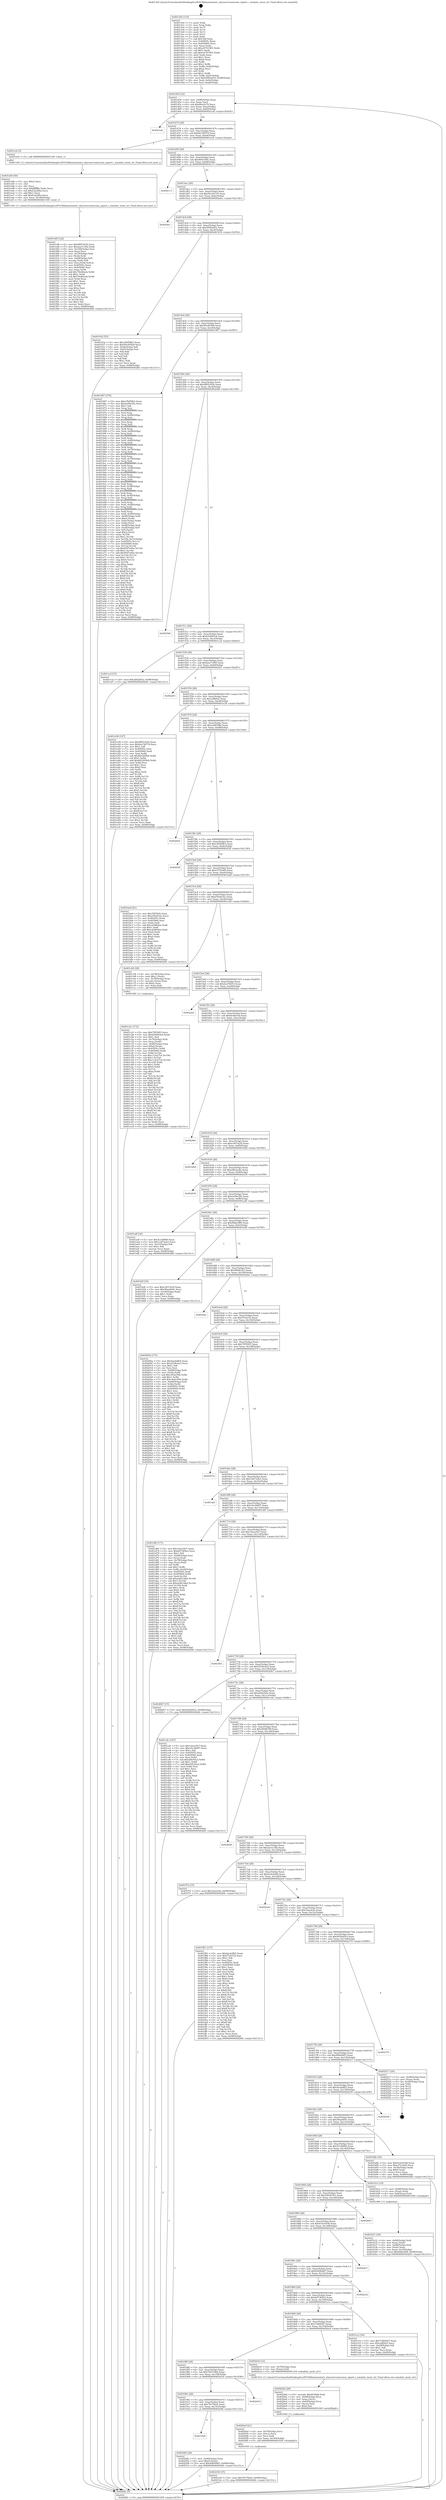 digraph "0x4013e0" {
  label = "0x4013e0 (/mnt/c/Users/mathe/Desktop/tcc/POCII/binaries/extr_xhyvesrcvmmvmm_ioport.c_emulate_inout_str_Final-ollvm.out::main(0))"
  labelloc = "t"
  node[shape=record]

  Entry [label="",width=0.3,height=0.3,shape=circle,fillcolor=black,style=filled]
  "0x401454" [label="{
     0x401454 [32]\l
     | [instrs]\l
     &nbsp;&nbsp;0x401454 \<+6\>: mov -0x98(%rbp),%eax\l
     &nbsp;&nbsp;0x40145a \<+2\>: mov %eax,%ecx\l
     &nbsp;&nbsp;0x40145c \<+6\>: sub $0x84ecfc70,%ecx\l
     &nbsp;&nbsp;0x401462 \<+6\>: mov %eax,-0xac(%rbp)\l
     &nbsp;&nbsp;0x401468 \<+6\>: mov %ecx,-0xb0(%rbp)\l
     &nbsp;&nbsp;0x40146e \<+6\>: je 00000000004021a6 \<main+0xdc6\>\l
  }"]
  "0x4021a6" [label="{
     0x4021a6\l
  }", style=dashed]
  "0x401474" [label="{
     0x401474 [28]\l
     | [instrs]\l
     &nbsp;&nbsp;0x401474 \<+5\>: jmp 0000000000401479 \<main+0x99\>\l
     &nbsp;&nbsp;0x401479 \<+6\>: mov -0xac(%rbp),%eax\l
     &nbsp;&nbsp;0x40147f \<+5\>: sub $0x8a15857d,%eax\l
     &nbsp;&nbsp;0x401484 \<+6\>: mov %eax,-0xb4(%rbp)\l
     &nbsp;&nbsp;0x40148a \<+6\>: je 0000000000401ecb \<main+0xaeb\>\l
  }"]
  Exit [label="",width=0.3,height=0.3,shape=circle,fillcolor=black,style=filled,peripheries=2]
  "0x401ecb" [label="{
     0x401ecb [5]\l
     | [instrs]\l
     &nbsp;&nbsp;0x401ecb \<+5\>: call 0000000000401160 \<next_i\>\l
     | [calls]\l
     &nbsp;&nbsp;0x401160 \{1\} (/mnt/c/Users/mathe/Desktop/tcc/POCII/binaries/extr_xhyvesrcvmmvmm_ioport.c_emulate_inout_str_Final-ollvm.out::next_i)\l
  }"]
  "0x401490" [label="{
     0x401490 [28]\l
     | [instrs]\l
     &nbsp;&nbsp;0x401490 \<+5\>: jmp 0000000000401495 \<main+0xb5\>\l
     &nbsp;&nbsp;0x401495 \<+6\>: mov -0xac(%rbp),%eax\l
     &nbsp;&nbsp;0x40149b \<+5\>: sub $0x904145fc,%eax\l
     &nbsp;&nbsp;0x4014a0 \<+6\>: mov %eax,-0xb8(%rbp)\l
     &nbsp;&nbsp;0x4014a6 \<+6\>: je 0000000000402113 \<main+0xd33\>\l
  }"]
  "0x401928" [label="{
     0x401928\l
  }", style=dashed]
  "0x402113" [label="{
     0x402113\l
  }", style=dashed]
  "0x4014ac" [label="{
     0x4014ac [28]\l
     | [instrs]\l
     &nbsp;&nbsp;0x4014ac \<+5\>: jmp 00000000004014b1 \<main+0xd1\>\l
     &nbsp;&nbsp;0x4014b1 \<+6\>: mov -0xac(%rbp),%eax\l
     &nbsp;&nbsp;0x4014b7 \<+5\>: sub $0x92c29118,%eax\l
     &nbsp;&nbsp;0x4014bc \<+6\>: mov %eax,-0xbc(%rbp)\l
     &nbsp;&nbsp;0x4014c2 \<+6\>: je 00000000004024ec \<main+0x110c\>\l
  }"]
  "0x4024fb" [label="{
     0x4024fb [28]\l
     | [instrs]\l
     &nbsp;&nbsp;0x4024fb \<+7\>: mov -0x90(%rbp),%rax\l
     &nbsp;&nbsp;0x402502 \<+6\>: movl $0x0,(%rax)\l
     &nbsp;&nbsp;0x402508 \<+10\>: movl $0x49b046f3,-0x98(%rbp)\l
     &nbsp;&nbsp;0x402512 \<+5\>: jmp 00000000004026fc \<main+0x131c\>\l
  }"]
  "0x4024ec" [label="{
     0x4024ec\l
  }", style=dashed]
  "0x4014c8" [label="{
     0x4014c8 [28]\l
     | [instrs]\l
     &nbsp;&nbsp;0x4014c8 \<+5\>: jmp 00000000004014cd \<main+0xed\>\l
     &nbsp;&nbsp;0x4014cd \<+6\>: mov -0xac(%rbp),%eax\l
     &nbsp;&nbsp;0x4014d3 \<+5\>: sub $0x9585ad53,%eax\l
     &nbsp;&nbsp;0x4014d8 \<+6\>: mov %eax,-0xc0(%rbp)\l
     &nbsp;&nbsp;0x4014de \<+6\>: je 0000000000401932 \<main+0x552\>\l
  }"]
  "0x40190c" [label="{
     0x40190c [28]\l
     | [instrs]\l
     &nbsp;&nbsp;0x40190c \<+5\>: jmp 0000000000401911 \<main+0x531\>\l
     &nbsp;&nbsp;0x401911 \<+6\>: mov -0xac(%rbp),%eax\l
     &nbsp;&nbsp;0x401917 \<+5\>: sub $0x7fe75be4,%eax\l
     &nbsp;&nbsp;0x40191c \<+6\>: mov %eax,-0x15c(%rbp)\l
     &nbsp;&nbsp;0x401922 \<+6\>: je 00000000004024fb \<main+0x111b\>\l
  }"]
  "0x401932" [label="{
     0x401932 [53]\l
     | [instrs]\l
     &nbsp;&nbsp;0x401932 \<+5\>: mov $0xcf5d58b3,%eax\l
     &nbsp;&nbsp;0x401937 \<+5\>: mov $0x95e493b9,%ecx\l
     &nbsp;&nbsp;0x40193c \<+6\>: mov -0x92(%rbp),%dl\l
     &nbsp;&nbsp;0x401942 \<+7\>: mov -0x91(%rbp),%sil\l
     &nbsp;&nbsp;0x401949 \<+3\>: mov %dl,%dil\l
     &nbsp;&nbsp;0x40194c \<+3\>: and %sil,%dil\l
     &nbsp;&nbsp;0x40194f \<+3\>: xor %sil,%dl\l
     &nbsp;&nbsp;0x401952 \<+3\>: or %dl,%dil\l
     &nbsp;&nbsp;0x401955 \<+4\>: test $0x1,%dil\l
     &nbsp;&nbsp;0x401959 \<+3\>: cmovne %ecx,%eax\l
     &nbsp;&nbsp;0x40195c \<+6\>: mov %eax,-0x98(%rbp)\l
     &nbsp;&nbsp;0x401962 \<+5\>: jmp 00000000004026fc \<main+0x131c\>\l
  }"]
  "0x4014e4" [label="{
     0x4014e4 [28]\l
     | [instrs]\l
     &nbsp;&nbsp;0x4014e4 \<+5\>: jmp 00000000004014e9 \<main+0x109\>\l
     &nbsp;&nbsp;0x4014e9 \<+6\>: mov -0xac(%rbp),%eax\l
     &nbsp;&nbsp;0x4014ef \<+5\>: sub $0x95e493b9,%eax\l
     &nbsp;&nbsp;0x4014f4 \<+6\>: mov %eax,-0xc4(%rbp)\l
     &nbsp;&nbsp;0x4014fa \<+6\>: je 0000000000401967 \<main+0x587\>\l
  }"]
  "0x4026fc" [label="{
     0x4026fc [5]\l
     | [instrs]\l
     &nbsp;&nbsp;0x4026fc \<+5\>: jmp 0000000000401454 \<main+0x74\>\l
  }"]
  "0x4013e0" [label="{
     0x4013e0 [116]\l
     | [instrs]\l
     &nbsp;&nbsp;0x4013e0 \<+1\>: push %rbp\l
     &nbsp;&nbsp;0x4013e1 \<+3\>: mov %rsp,%rbp\l
     &nbsp;&nbsp;0x4013e4 \<+2\>: push %r15\l
     &nbsp;&nbsp;0x4013e6 \<+2\>: push %r14\l
     &nbsp;&nbsp;0x4013e8 \<+2\>: push %r13\l
     &nbsp;&nbsp;0x4013ea \<+2\>: push %r12\l
     &nbsp;&nbsp;0x4013ec \<+1\>: push %rbx\l
     &nbsp;&nbsp;0x4013ed \<+7\>: sub $0x168,%rsp\l
     &nbsp;&nbsp;0x4013f4 \<+7\>: mov 0x40505c,%eax\l
     &nbsp;&nbsp;0x4013fb \<+7\>: mov 0x405060,%ecx\l
     &nbsp;&nbsp;0x401402 \<+2\>: mov %eax,%edx\l
     &nbsp;&nbsp;0x401404 \<+6\>: sub $0xe4741065,%edx\l
     &nbsp;&nbsp;0x40140a \<+3\>: sub $0x1,%edx\l
     &nbsp;&nbsp;0x40140d \<+6\>: add $0xe4741065,%edx\l
     &nbsp;&nbsp;0x401413 \<+3\>: imul %edx,%eax\l
     &nbsp;&nbsp;0x401416 \<+3\>: and $0x1,%eax\l
     &nbsp;&nbsp;0x401419 \<+3\>: cmp $0x0,%eax\l
     &nbsp;&nbsp;0x40141c \<+4\>: sete %r8b\l
     &nbsp;&nbsp;0x401420 \<+4\>: and $0x1,%r8b\l
     &nbsp;&nbsp;0x401424 \<+7\>: mov %r8b,-0x92(%rbp)\l
     &nbsp;&nbsp;0x40142b \<+3\>: cmp $0xa,%ecx\l
     &nbsp;&nbsp;0x40142e \<+4\>: setl %r8b\l
     &nbsp;&nbsp;0x401432 \<+4\>: and $0x1,%r8b\l
     &nbsp;&nbsp;0x401436 \<+7\>: mov %r8b,-0x91(%rbp)\l
     &nbsp;&nbsp;0x40143d \<+10\>: movl $0x9585ad53,-0x98(%rbp)\l
     &nbsp;&nbsp;0x401447 \<+6\>: mov %edi,-0x9c(%rbp)\l
     &nbsp;&nbsp;0x40144d \<+7\>: mov %rsi,-0xa8(%rbp)\l
  }"]
  "0x402418" [label="{
     0x402418\l
  }", style=dashed]
  "0x401967" [label="{
     0x401967 [376]\l
     | [instrs]\l
     &nbsp;&nbsp;0x401967 \<+5\>: mov $0xcf5d58b3,%eax\l
     &nbsp;&nbsp;0x40196c \<+5\>: mov $0xea59e38c,%ecx\l
     &nbsp;&nbsp;0x401971 \<+2\>: mov $0x1,%dl\l
     &nbsp;&nbsp;0x401973 \<+3\>: mov %rsp,%rsi\l
     &nbsp;&nbsp;0x401976 \<+4\>: add $0xfffffffffffffff0,%rsi\l
     &nbsp;&nbsp;0x40197a \<+3\>: mov %rsi,%rsp\l
     &nbsp;&nbsp;0x40197d \<+7\>: mov %rsi,-0x90(%rbp)\l
     &nbsp;&nbsp;0x401984 \<+3\>: mov %rsp,%rsi\l
     &nbsp;&nbsp;0x401987 \<+4\>: add $0xfffffffffffffff0,%rsi\l
     &nbsp;&nbsp;0x40198b \<+3\>: mov %rsi,%rsp\l
     &nbsp;&nbsp;0x40198e \<+3\>: mov %rsp,%rdi\l
     &nbsp;&nbsp;0x401991 \<+4\>: add $0xfffffffffffffff0,%rdi\l
     &nbsp;&nbsp;0x401995 \<+3\>: mov %rdi,%rsp\l
     &nbsp;&nbsp;0x401998 \<+7\>: mov %rdi,-0x88(%rbp)\l
     &nbsp;&nbsp;0x40199f \<+3\>: mov %rsp,%rdi\l
     &nbsp;&nbsp;0x4019a2 \<+4\>: add $0xfffffffffffffff0,%rdi\l
     &nbsp;&nbsp;0x4019a6 \<+3\>: mov %rdi,%rsp\l
     &nbsp;&nbsp;0x4019a9 \<+4\>: mov %rdi,-0x80(%rbp)\l
     &nbsp;&nbsp;0x4019ad \<+3\>: mov %rsp,%rdi\l
     &nbsp;&nbsp;0x4019b0 \<+4\>: add $0xfffffffffffffff0,%rdi\l
     &nbsp;&nbsp;0x4019b4 \<+3\>: mov %rdi,%rsp\l
     &nbsp;&nbsp;0x4019b7 \<+4\>: mov %rdi,-0x78(%rbp)\l
     &nbsp;&nbsp;0x4019bb \<+3\>: mov %rsp,%rdi\l
     &nbsp;&nbsp;0x4019be \<+4\>: add $0xfffffffffffffff0,%rdi\l
     &nbsp;&nbsp;0x4019c2 \<+3\>: mov %rdi,%rsp\l
     &nbsp;&nbsp;0x4019c5 \<+4\>: mov %rdi,-0x70(%rbp)\l
     &nbsp;&nbsp;0x4019c9 \<+3\>: mov %rsp,%rdi\l
     &nbsp;&nbsp;0x4019cc \<+4\>: add $0xfffffffffffffff0,%rdi\l
     &nbsp;&nbsp;0x4019d0 \<+3\>: mov %rdi,%rsp\l
     &nbsp;&nbsp;0x4019d3 \<+4\>: mov %rdi,-0x68(%rbp)\l
     &nbsp;&nbsp;0x4019d7 \<+3\>: mov %rsp,%rdi\l
     &nbsp;&nbsp;0x4019da \<+4\>: add $0xfffffffffffffff0,%rdi\l
     &nbsp;&nbsp;0x4019de \<+3\>: mov %rdi,%rsp\l
     &nbsp;&nbsp;0x4019e1 \<+4\>: mov %rdi,-0x60(%rbp)\l
     &nbsp;&nbsp;0x4019e5 \<+3\>: mov %rsp,%rdi\l
     &nbsp;&nbsp;0x4019e8 \<+4\>: add $0xfffffffffffffff0,%rdi\l
     &nbsp;&nbsp;0x4019ec \<+3\>: mov %rdi,%rsp\l
     &nbsp;&nbsp;0x4019ef \<+4\>: mov %rdi,-0x58(%rbp)\l
     &nbsp;&nbsp;0x4019f3 \<+3\>: mov %rsp,%rdi\l
     &nbsp;&nbsp;0x4019f6 \<+4\>: add $0xfffffffffffffff0,%rdi\l
     &nbsp;&nbsp;0x4019fa \<+3\>: mov %rdi,%rsp\l
     &nbsp;&nbsp;0x4019fd \<+4\>: mov %rdi,-0x50(%rbp)\l
     &nbsp;&nbsp;0x401a01 \<+3\>: mov %rsp,%rdi\l
     &nbsp;&nbsp;0x401a04 \<+4\>: add $0xfffffffffffffff0,%rdi\l
     &nbsp;&nbsp;0x401a08 \<+3\>: mov %rdi,%rsp\l
     &nbsp;&nbsp;0x401a0b \<+4\>: mov %rdi,-0x48(%rbp)\l
     &nbsp;&nbsp;0x401a0f \<+3\>: mov %rsp,%rdi\l
     &nbsp;&nbsp;0x401a12 \<+4\>: add $0xfffffffffffffff0,%rdi\l
     &nbsp;&nbsp;0x401a16 \<+3\>: mov %rdi,%rsp\l
     &nbsp;&nbsp;0x401a19 \<+4\>: mov %rdi,-0x40(%rbp)\l
     &nbsp;&nbsp;0x401a1d \<+7\>: mov -0x90(%rbp),%rdi\l
     &nbsp;&nbsp;0x401a24 \<+6\>: movl $0x0,(%rdi)\l
     &nbsp;&nbsp;0x401a2a \<+7\>: mov -0x9c(%rbp),%r8d\l
     &nbsp;&nbsp;0x401a31 \<+3\>: mov %r8d,(%rsi)\l
     &nbsp;&nbsp;0x401a34 \<+7\>: mov -0x88(%rbp),%rdi\l
     &nbsp;&nbsp;0x401a3b \<+7\>: mov -0xa8(%rbp),%r9\l
     &nbsp;&nbsp;0x401a42 \<+3\>: mov %r9,(%rdi)\l
     &nbsp;&nbsp;0x401a45 \<+3\>: cmpl $0x2,(%rsi)\l
     &nbsp;&nbsp;0x401a48 \<+4\>: setne %r10b\l
     &nbsp;&nbsp;0x401a4c \<+4\>: and $0x1,%r10b\l
     &nbsp;&nbsp;0x401a50 \<+4\>: mov %r10b,-0x31(%rbp)\l
     &nbsp;&nbsp;0x401a54 \<+8\>: mov 0x40505c,%r11d\l
     &nbsp;&nbsp;0x401a5c \<+7\>: mov 0x405060,%ebx\l
     &nbsp;&nbsp;0x401a63 \<+3\>: mov %r11d,%r14d\l
     &nbsp;&nbsp;0x401a66 \<+7\>: sub $0x85f7e46e,%r14d\l
     &nbsp;&nbsp;0x401a6d \<+4\>: sub $0x1,%r14d\l
     &nbsp;&nbsp;0x401a71 \<+7\>: add $0x85f7e46e,%r14d\l
     &nbsp;&nbsp;0x401a78 \<+4\>: imul %r14d,%r11d\l
     &nbsp;&nbsp;0x401a7c \<+4\>: and $0x1,%r11d\l
     &nbsp;&nbsp;0x401a80 \<+4\>: cmp $0x0,%r11d\l
     &nbsp;&nbsp;0x401a84 \<+4\>: sete %r10b\l
     &nbsp;&nbsp;0x401a88 \<+3\>: cmp $0xa,%ebx\l
     &nbsp;&nbsp;0x401a8b \<+4\>: setl %r15b\l
     &nbsp;&nbsp;0x401a8f \<+3\>: mov %r10b,%r12b\l
     &nbsp;&nbsp;0x401a92 \<+4\>: xor $0xff,%r12b\l
     &nbsp;&nbsp;0x401a96 \<+3\>: mov %r15b,%r13b\l
     &nbsp;&nbsp;0x401a99 \<+4\>: xor $0xff,%r13b\l
     &nbsp;&nbsp;0x401a9d \<+3\>: xor $0x0,%dl\l
     &nbsp;&nbsp;0x401aa0 \<+3\>: mov %r12b,%sil\l
     &nbsp;&nbsp;0x401aa3 \<+4\>: and $0x0,%sil\l
     &nbsp;&nbsp;0x401aa7 \<+3\>: and %dl,%r10b\l
     &nbsp;&nbsp;0x401aaa \<+3\>: mov %r13b,%dil\l
     &nbsp;&nbsp;0x401aad \<+4\>: and $0x0,%dil\l
     &nbsp;&nbsp;0x401ab1 \<+3\>: and %dl,%r15b\l
     &nbsp;&nbsp;0x401ab4 \<+3\>: or %r10b,%sil\l
     &nbsp;&nbsp;0x401ab7 \<+3\>: or %r15b,%dil\l
     &nbsp;&nbsp;0x401aba \<+3\>: xor %dil,%sil\l
     &nbsp;&nbsp;0x401abd \<+3\>: or %r13b,%r12b\l
     &nbsp;&nbsp;0x401ac0 \<+4\>: xor $0xff,%r12b\l
     &nbsp;&nbsp;0x401ac4 \<+3\>: or $0x0,%dl\l
     &nbsp;&nbsp;0x401ac7 \<+3\>: and %dl,%r12b\l
     &nbsp;&nbsp;0x401aca \<+3\>: or %r12b,%sil\l
     &nbsp;&nbsp;0x401acd \<+4\>: test $0x1,%sil\l
     &nbsp;&nbsp;0x401ad1 \<+3\>: cmovne %ecx,%eax\l
     &nbsp;&nbsp;0x401ad4 \<+6\>: mov %eax,-0x98(%rbp)\l
     &nbsp;&nbsp;0x401ada \<+5\>: jmp 00000000004026fc \<main+0x131c\>\l
  }"]
  "0x401500" [label="{
     0x401500 [28]\l
     | [instrs]\l
     &nbsp;&nbsp;0x401500 \<+5\>: jmp 0000000000401505 \<main+0x125\>\l
     &nbsp;&nbsp;0x401505 \<+6\>: mov -0xac(%rbp),%eax\l
     &nbsp;&nbsp;0x40150b \<+5\>: sub $0x9f05343b,%eax\l
     &nbsp;&nbsp;0x401510 \<+6\>: mov %eax,-0xc8(%rbp)\l
     &nbsp;&nbsp;0x401516 \<+6\>: je 00000000004025d6 \<main+0x11f6\>\l
  }"]
  "0x402104" [label="{
     0x402104 [15]\l
     | [instrs]\l
     &nbsp;&nbsp;0x402104 \<+10\>: movl $0x7fe75be4,-0x98(%rbp)\l
     &nbsp;&nbsp;0x40210e \<+5\>: jmp 00000000004026fc \<main+0x131c\>\l
  }"]
  "0x4020ef" [label="{
     0x4020ef [21]\l
     | [instrs]\l
     &nbsp;&nbsp;0x4020ef \<+4\>: mov -0x70(%rbp),%rcx\l
     &nbsp;&nbsp;0x4020f3 \<+3\>: mov (%rcx),%rcx\l
     &nbsp;&nbsp;0x4020f6 \<+3\>: mov %rcx,%rdi\l
     &nbsp;&nbsp;0x4020f9 \<+6\>: mov %eax,-0x164(%rbp)\l
     &nbsp;&nbsp;0x4020ff \<+5\>: call 0000000000401030 \<free@plt\>\l
     | [calls]\l
     &nbsp;&nbsp;0x401030 \{1\} (unknown)\l
  }"]
  "0x4025d6" [label="{
     0x4025d6\l
  }", style=dashed]
  "0x40151c" [label="{
     0x40151c [28]\l
     | [instrs]\l
     &nbsp;&nbsp;0x40151c \<+5\>: jmp 0000000000401521 \<main+0x141\>\l
     &nbsp;&nbsp;0x401521 \<+6\>: mov -0xac(%rbp),%eax\l
     &nbsp;&nbsp;0x401527 \<+5\>: sub $0xb54683e4,%eax\l
     &nbsp;&nbsp;0x40152c \<+6\>: mov %eax,-0xcc(%rbp)\l
     &nbsp;&nbsp;0x401532 \<+6\>: je 0000000000401ccd \<main+0x8ed\>\l
  }"]
  "0x4020d2" [label="{
     0x4020d2 [29]\l
     | [instrs]\l
     &nbsp;&nbsp;0x4020d2 \<+10\>: movabs $0x4030d6,%rdi\l
     &nbsp;&nbsp;0x4020dc \<+4\>: mov -0x60(%rbp),%rcx\l
     &nbsp;&nbsp;0x4020e0 \<+2\>: mov %eax,(%rcx)\l
     &nbsp;&nbsp;0x4020e2 \<+4\>: mov -0x60(%rbp),%rcx\l
     &nbsp;&nbsp;0x4020e6 \<+2\>: mov (%rcx),%esi\l
     &nbsp;&nbsp;0x4020e8 \<+2\>: mov $0x0,%al\l
     &nbsp;&nbsp;0x4020ea \<+5\>: call 0000000000401040 \<printf@plt\>\l
     | [calls]\l
     &nbsp;&nbsp;0x401040 \{1\} (unknown)\l
  }"]
  "0x401ccd" [label="{
     0x401ccd [15]\l
     | [instrs]\l
     &nbsp;&nbsp;0x401ccd \<+10\>: movl $0x2642f43a,-0x98(%rbp)\l
     &nbsp;&nbsp;0x401cd7 \<+5\>: jmp 00000000004026fc \<main+0x131c\>\l
  }"]
  "0x401538" [label="{
     0x401538 [28]\l
     | [instrs]\l
     &nbsp;&nbsp;0x401538 \<+5\>: jmp 000000000040153d \<main+0x15d\>\l
     &nbsp;&nbsp;0x40153d \<+6\>: mov -0xac(%rbp),%eax\l
     &nbsp;&nbsp;0x401543 \<+5\>: sub $0xbea71085,%eax\l
     &nbsp;&nbsp;0x401548 \<+6\>: mov %eax,-0xd0(%rbp)\l
     &nbsp;&nbsp;0x40154e \<+6\>: je 0000000000402261 \<main+0xe81\>\l
  }"]
  "0x4018f0" [label="{
     0x4018f0 [28]\l
     | [instrs]\l
     &nbsp;&nbsp;0x4018f0 \<+5\>: jmp 00000000004018f5 \<main+0x515\>\l
     &nbsp;&nbsp;0x4018f5 \<+6\>: mov -0xac(%rbp),%eax\l
     &nbsp;&nbsp;0x4018fb \<+5\>: sub $0x7dd7c0b0,%eax\l
     &nbsp;&nbsp;0x401900 \<+6\>: mov %eax,-0x158(%rbp)\l
     &nbsp;&nbsp;0x401906 \<+6\>: je 0000000000402418 \<main+0x1038\>\l
  }"]
  "0x402261" [label="{
     0x402261\l
  }", style=dashed]
  "0x401554" [label="{
     0x401554 [28]\l
     | [instrs]\l
     &nbsp;&nbsp;0x401554 \<+5\>: jmp 0000000000401559 \<main+0x179\>\l
     &nbsp;&nbsp;0x401559 \<+6\>: mov -0xac(%rbp),%eax\l
     &nbsp;&nbsp;0x40155f \<+5\>: sub $0xcaff2fa5,%eax\l
     &nbsp;&nbsp;0x401564 \<+6\>: mov %eax,-0xd4(%rbp)\l
     &nbsp;&nbsp;0x40156a \<+6\>: je 0000000000401e38 \<main+0xa58\>\l
  }"]
  "0x4020c6" [label="{
     0x4020c6 [12]\l
     | [instrs]\l
     &nbsp;&nbsp;0x4020c6 \<+4\>: mov -0x70(%rbp),%rax\l
     &nbsp;&nbsp;0x4020ca \<+3\>: mov (%rax),%rdi\l
     &nbsp;&nbsp;0x4020cd \<+5\>: call 00000000004013c0 \<emulate_inout_str\>\l
     | [calls]\l
     &nbsp;&nbsp;0x4013c0 \{1\} (/mnt/c/Users/mathe/Desktop/tcc/POCII/binaries/extr_xhyvesrcvmmvmm_ioport.c_emulate_inout_str_Final-ollvm.out::emulate_inout_str)\l
  }"]
  "0x401e38" [label="{
     0x401e38 [147]\l
     | [instrs]\l
     &nbsp;&nbsp;0x401e38 \<+5\>: mov $0x9f05343b,%eax\l
     &nbsp;&nbsp;0x401e3d \<+5\>: mov $0x8a15857d,%ecx\l
     &nbsp;&nbsp;0x401e42 \<+2\>: mov $0x1,%dl\l
     &nbsp;&nbsp;0x401e44 \<+7\>: mov 0x40505c,%esi\l
     &nbsp;&nbsp;0x401e4b \<+7\>: mov 0x405060,%edi\l
     &nbsp;&nbsp;0x401e52 \<+3\>: mov %esi,%r8d\l
     &nbsp;&nbsp;0x401e55 \<+7\>: sub $0x803295b0,%r8d\l
     &nbsp;&nbsp;0x401e5c \<+4\>: sub $0x1,%r8d\l
     &nbsp;&nbsp;0x401e60 \<+7\>: add $0x803295b0,%r8d\l
     &nbsp;&nbsp;0x401e67 \<+4\>: imul %r8d,%esi\l
     &nbsp;&nbsp;0x401e6b \<+3\>: and $0x1,%esi\l
     &nbsp;&nbsp;0x401e6e \<+3\>: cmp $0x0,%esi\l
     &nbsp;&nbsp;0x401e71 \<+4\>: sete %r9b\l
     &nbsp;&nbsp;0x401e75 \<+3\>: cmp $0xa,%edi\l
     &nbsp;&nbsp;0x401e78 \<+4\>: setl %r10b\l
     &nbsp;&nbsp;0x401e7c \<+3\>: mov %r9b,%r11b\l
     &nbsp;&nbsp;0x401e7f \<+4\>: xor $0xff,%r11b\l
     &nbsp;&nbsp;0x401e83 \<+3\>: mov %r10b,%bl\l
     &nbsp;&nbsp;0x401e86 \<+3\>: xor $0xff,%bl\l
     &nbsp;&nbsp;0x401e89 \<+3\>: xor $0x0,%dl\l
     &nbsp;&nbsp;0x401e8c \<+3\>: mov %r11b,%r14b\l
     &nbsp;&nbsp;0x401e8f \<+4\>: and $0x0,%r14b\l
     &nbsp;&nbsp;0x401e93 \<+3\>: and %dl,%r9b\l
     &nbsp;&nbsp;0x401e96 \<+3\>: mov %bl,%r15b\l
     &nbsp;&nbsp;0x401e99 \<+4\>: and $0x0,%r15b\l
     &nbsp;&nbsp;0x401e9d \<+3\>: and %dl,%r10b\l
     &nbsp;&nbsp;0x401ea0 \<+3\>: or %r9b,%r14b\l
     &nbsp;&nbsp;0x401ea3 \<+3\>: or %r10b,%r15b\l
     &nbsp;&nbsp;0x401ea6 \<+3\>: xor %r15b,%r14b\l
     &nbsp;&nbsp;0x401ea9 \<+3\>: or %bl,%r11b\l
     &nbsp;&nbsp;0x401eac \<+4\>: xor $0xff,%r11b\l
     &nbsp;&nbsp;0x401eb0 \<+3\>: or $0x0,%dl\l
     &nbsp;&nbsp;0x401eb3 \<+3\>: and %dl,%r11b\l
     &nbsp;&nbsp;0x401eb6 \<+3\>: or %r11b,%r14b\l
     &nbsp;&nbsp;0x401eb9 \<+4\>: test $0x1,%r14b\l
     &nbsp;&nbsp;0x401ebd \<+3\>: cmovne %ecx,%eax\l
     &nbsp;&nbsp;0x401ec0 \<+6\>: mov %eax,-0x98(%rbp)\l
     &nbsp;&nbsp;0x401ec6 \<+5\>: jmp 00000000004026fc \<main+0x131c\>\l
  }"]
  "0x401570" [label="{
     0x401570 [28]\l
     | [instrs]\l
     &nbsp;&nbsp;0x401570 \<+5\>: jmp 0000000000401575 \<main+0x195\>\l
     &nbsp;&nbsp;0x401575 \<+6\>: mov -0xac(%rbp),%eax\l
     &nbsp;&nbsp;0x40157b \<+5\>: sub $0xcdd93f8a,%eax\l
     &nbsp;&nbsp;0x401580 \<+6\>: mov %eax,-0xd8(%rbp)\l
     &nbsp;&nbsp;0x401586 \<+6\>: je 00000000004026ed \<main+0x130d\>\l
  }"]
  "0x401ef8" [label="{
     0x401ef8 [122]\l
     | [instrs]\l
     &nbsp;&nbsp;0x401ef8 \<+5\>: mov $0x9f05343b,%ecx\l
     &nbsp;&nbsp;0x401efd \<+5\>: mov $0x2ae1c39a,%edx\l
     &nbsp;&nbsp;0x401f02 \<+6\>: mov -0x160(%rbp),%esi\l
     &nbsp;&nbsp;0x401f08 \<+3\>: imul %eax,%esi\l
     &nbsp;&nbsp;0x401f0b \<+4\>: mov -0x70(%rbp),%rdi\l
     &nbsp;&nbsp;0x401f0f \<+3\>: mov (%rdi),%rdi\l
     &nbsp;&nbsp;0x401f12 \<+4\>: mov -0x68(%rbp),%r8\l
     &nbsp;&nbsp;0x401f16 \<+3\>: movslq (%r8),%r8\l
     &nbsp;&nbsp;0x401f19 \<+4\>: mov %esi,(%rdi,%r8,4)\l
     &nbsp;&nbsp;0x401f1d \<+7\>: mov 0x40505c,%eax\l
     &nbsp;&nbsp;0x401f24 \<+7\>: mov 0x405060,%esi\l
     &nbsp;&nbsp;0x401f2b \<+3\>: mov %eax,%r9d\l
     &nbsp;&nbsp;0x401f2e \<+7\>: add $0x70e80eeb,%r9d\l
     &nbsp;&nbsp;0x401f35 \<+4\>: sub $0x1,%r9d\l
     &nbsp;&nbsp;0x401f39 \<+7\>: sub $0x70e80eeb,%r9d\l
     &nbsp;&nbsp;0x401f40 \<+4\>: imul %r9d,%eax\l
     &nbsp;&nbsp;0x401f44 \<+3\>: and $0x1,%eax\l
     &nbsp;&nbsp;0x401f47 \<+3\>: cmp $0x0,%eax\l
     &nbsp;&nbsp;0x401f4a \<+4\>: sete %r10b\l
     &nbsp;&nbsp;0x401f4e \<+3\>: cmp $0xa,%esi\l
     &nbsp;&nbsp;0x401f51 \<+4\>: setl %r11b\l
     &nbsp;&nbsp;0x401f55 \<+3\>: mov %r10b,%bl\l
     &nbsp;&nbsp;0x401f58 \<+3\>: and %r11b,%bl\l
     &nbsp;&nbsp;0x401f5b \<+3\>: xor %r11b,%r10b\l
     &nbsp;&nbsp;0x401f5e \<+3\>: or %r10b,%bl\l
     &nbsp;&nbsp;0x401f61 \<+3\>: test $0x1,%bl\l
     &nbsp;&nbsp;0x401f64 \<+3\>: cmovne %edx,%ecx\l
     &nbsp;&nbsp;0x401f67 \<+6\>: mov %ecx,-0x98(%rbp)\l
     &nbsp;&nbsp;0x401f6d \<+5\>: jmp 00000000004026fc \<main+0x131c\>\l
  }"]
  "0x4026ed" [label="{
     0x4026ed\l
  }", style=dashed]
  "0x40158c" [label="{
     0x40158c [28]\l
     | [instrs]\l
     &nbsp;&nbsp;0x40158c \<+5\>: jmp 0000000000401591 \<main+0x1b1\>\l
     &nbsp;&nbsp;0x401591 \<+6\>: mov -0xac(%rbp),%eax\l
     &nbsp;&nbsp;0x401597 \<+5\>: sub $0xcf5d58b3,%eax\l
     &nbsp;&nbsp;0x40159c \<+6\>: mov %eax,-0xdc(%rbp)\l
     &nbsp;&nbsp;0x4015a2 \<+6\>: je 000000000040252f \<main+0x114f\>\l
  }"]
  "0x401ed0" [label="{
     0x401ed0 [40]\l
     | [instrs]\l
     &nbsp;&nbsp;0x401ed0 \<+5\>: mov $0x2,%ecx\l
     &nbsp;&nbsp;0x401ed5 \<+1\>: cltd\l
     &nbsp;&nbsp;0x401ed6 \<+2\>: idiv %ecx\l
     &nbsp;&nbsp;0x401ed8 \<+6\>: imul $0xfffffffe,%edx,%ecx\l
     &nbsp;&nbsp;0x401ede \<+6\>: sub $0xfc2e2f6a,%ecx\l
     &nbsp;&nbsp;0x401ee4 \<+3\>: add $0x1,%ecx\l
     &nbsp;&nbsp;0x401ee7 \<+6\>: add $0xfc2e2f6a,%ecx\l
     &nbsp;&nbsp;0x401eed \<+6\>: mov %ecx,-0x160(%rbp)\l
     &nbsp;&nbsp;0x401ef3 \<+5\>: call 0000000000401160 \<next_i\>\l
     | [calls]\l
     &nbsp;&nbsp;0x401160 \{1\} (/mnt/c/Users/mathe/Desktop/tcc/POCII/binaries/extr_xhyvesrcvmmvmm_ioport.c_emulate_inout_str_Final-ollvm.out::next_i)\l
  }"]
  "0x40252f" [label="{
     0x40252f\l
  }", style=dashed]
  "0x4015a8" [label="{
     0x4015a8 [28]\l
     | [instrs]\l
     &nbsp;&nbsp;0x4015a8 \<+5\>: jmp 00000000004015ad \<main+0x1cd\>\l
     &nbsp;&nbsp;0x4015ad \<+6\>: mov -0xac(%rbp),%eax\l
     &nbsp;&nbsp;0x4015b3 \<+5\>: sub $0xcf723a95,%eax\l
     &nbsp;&nbsp;0x4015b8 \<+6\>: mov %eax,-0xe0(%rbp)\l
     &nbsp;&nbsp;0x4015be \<+6\>: je 0000000000401ba9 \<main+0x7c9\>\l
  }"]
  "0x4018d4" [label="{
     0x4018d4 [28]\l
     | [instrs]\l
     &nbsp;&nbsp;0x4018d4 \<+5\>: jmp 00000000004018d9 \<main+0x4f9\>\l
     &nbsp;&nbsp;0x4018d9 \<+6\>: mov -0xac(%rbp),%eax\l
     &nbsp;&nbsp;0x4018df \<+5\>: sub $0x7cf60947,%eax\l
     &nbsp;&nbsp;0x4018e4 \<+6\>: mov %eax,-0x154(%rbp)\l
     &nbsp;&nbsp;0x4018ea \<+6\>: je 00000000004020c6 \<main+0xce6\>\l
  }"]
  "0x401ba9" [label="{
     0x401ba9 [91]\l
     | [instrs]\l
     &nbsp;&nbsp;0x401ba9 \<+5\>: mov $0x78550f3,%eax\l
     &nbsp;&nbsp;0x401bae \<+5\>: mov $0xd76e632c,%ecx\l
     &nbsp;&nbsp;0x401bb3 \<+7\>: mov 0x40505c,%edx\l
     &nbsp;&nbsp;0x401bba \<+7\>: mov 0x405060,%esi\l
     &nbsp;&nbsp;0x401bc1 \<+2\>: mov %edx,%edi\l
     &nbsp;&nbsp;0x401bc3 \<+6\>: sub $0xcd3864ae,%edi\l
     &nbsp;&nbsp;0x401bc9 \<+3\>: sub $0x1,%edi\l
     &nbsp;&nbsp;0x401bcc \<+6\>: add $0xcd3864ae,%edi\l
     &nbsp;&nbsp;0x401bd2 \<+3\>: imul %edi,%edx\l
     &nbsp;&nbsp;0x401bd5 \<+3\>: and $0x1,%edx\l
     &nbsp;&nbsp;0x401bd8 \<+3\>: cmp $0x0,%edx\l
     &nbsp;&nbsp;0x401bdb \<+4\>: sete %r8b\l
     &nbsp;&nbsp;0x401bdf \<+3\>: cmp $0xa,%esi\l
     &nbsp;&nbsp;0x401be2 \<+4\>: setl %r9b\l
     &nbsp;&nbsp;0x401be6 \<+3\>: mov %r8b,%r10b\l
     &nbsp;&nbsp;0x401be9 \<+3\>: and %r9b,%r10b\l
     &nbsp;&nbsp;0x401bec \<+3\>: xor %r9b,%r8b\l
     &nbsp;&nbsp;0x401bef \<+3\>: or %r8b,%r10b\l
     &nbsp;&nbsp;0x401bf2 \<+4\>: test $0x1,%r10b\l
     &nbsp;&nbsp;0x401bf6 \<+3\>: cmovne %ecx,%eax\l
     &nbsp;&nbsp;0x401bf9 \<+6\>: mov %eax,-0x98(%rbp)\l
     &nbsp;&nbsp;0x401bff \<+5\>: jmp 00000000004026fc \<main+0x131c\>\l
  }"]
  "0x4015c4" [label="{
     0x4015c4 [28]\l
     | [instrs]\l
     &nbsp;&nbsp;0x4015c4 \<+5\>: jmp 00000000004015c9 \<main+0x1e9\>\l
     &nbsp;&nbsp;0x4015c9 \<+6\>: mov -0xac(%rbp),%eax\l
     &nbsp;&nbsp;0x4015cf \<+5\>: sub $0xd76e632c,%eax\l
     &nbsp;&nbsp;0x4015d4 \<+6\>: mov %eax,-0xe4(%rbp)\l
     &nbsp;&nbsp;0x4015da \<+6\>: je 0000000000401c04 \<main+0x824\>\l
  }"]
  "0x401e1a" [label="{
     0x401e1a [30]\l
     | [instrs]\l
     &nbsp;&nbsp;0x401e1a \<+5\>: mov $0x7cf60947,%eax\l
     &nbsp;&nbsp;0x401e1f \<+5\>: mov $0xcaff2fa5,%ecx\l
     &nbsp;&nbsp;0x401e24 \<+3\>: mov -0x29(%rbp),%dl\l
     &nbsp;&nbsp;0x401e27 \<+3\>: test $0x1,%dl\l
     &nbsp;&nbsp;0x401e2a \<+3\>: cmovne %ecx,%eax\l
     &nbsp;&nbsp;0x401e2d \<+6\>: mov %eax,-0x98(%rbp)\l
     &nbsp;&nbsp;0x401e33 \<+5\>: jmp 00000000004026fc \<main+0x131c\>\l
  }"]
  "0x401c04" [label="{
     0x401c04 [29]\l
     | [instrs]\l
     &nbsp;&nbsp;0x401c04 \<+4\>: mov -0x78(%rbp),%rax\l
     &nbsp;&nbsp;0x401c08 \<+6\>: movl $0x1,(%rax)\l
     &nbsp;&nbsp;0x401c0e \<+4\>: mov -0x78(%rbp),%rax\l
     &nbsp;&nbsp;0x401c12 \<+3\>: movslq (%rax),%rax\l
     &nbsp;&nbsp;0x401c15 \<+4\>: shl $0x2,%rax\l
     &nbsp;&nbsp;0x401c19 \<+3\>: mov %rax,%rdi\l
     &nbsp;&nbsp;0x401c1c \<+5\>: call 0000000000401050 \<malloc@plt\>\l
     | [calls]\l
     &nbsp;&nbsp;0x401050 \{1\} (unknown)\l
  }"]
  "0x4015e0" [label="{
     0x4015e0 [28]\l
     | [instrs]\l
     &nbsp;&nbsp;0x4015e0 \<+5\>: jmp 00000000004015e5 \<main+0x205\>\l
     &nbsp;&nbsp;0x4015e5 \<+6\>: mov -0xac(%rbp),%eax\l
     &nbsp;&nbsp;0x4015eb \<+5\>: sub $0xdca76b53,%eax\l
     &nbsp;&nbsp;0x4015f0 \<+6\>: mov %eax,-0xe8(%rbp)\l
     &nbsp;&nbsp;0x4015f6 \<+6\>: je 000000000040222e \<main+0xe4e\>\l
  }"]
  "0x4018b8" [label="{
     0x4018b8 [28]\l
     | [instrs]\l
     &nbsp;&nbsp;0x4018b8 \<+5\>: jmp 00000000004018bd \<main+0x4dd\>\l
     &nbsp;&nbsp;0x4018bd \<+6\>: mov -0xac(%rbp),%eax\l
     &nbsp;&nbsp;0x4018c3 \<+5\>: sub $0x6d7385e2,%eax\l
     &nbsp;&nbsp;0x4018c8 \<+6\>: mov %eax,-0x150(%rbp)\l
     &nbsp;&nbsp;0x4018ce \<+6\>: je 0000000000401e1a \<main+0xa3a\>\l
  }"]
  "0x40222e" [label="{
     0x40222e\l
  }", style=dashed]
  "0x4015fc" [label="{
     0x4015fc [28]\l
     | [instrs]\l
     &nbsp;&nbsp;0x4015fc \<+5\>: jmp 0000000000401601 \<main+0x221\>\l
     &nbsp;&nbsp;0x401601 \<+6\>: mov -0xac(%rbp),%eax\l
     &nbsp;&nbsp;0x401607 \<+5\>: sub $0xde4fee5d,%eax\l
     &nbsp;&nbsp;0x40160c \<+6\>: mov %eax,-0xec(%rbp)\l
     &nbsp;&nbsp;0x401612 \<+6\>: je 000000000040248c \<main+0x10ac\>\l
  }"]
  "0x40223d" [label="{
     0x40223d\l
  }", style=dashed]
  "0x40248c" [label="{
     0x40248c\l
  }", style=dashed]
  "0x401618" [label="{
     0x401618 [28]\l
     | [instrs]\l
     &nbsp;&nbsp;0x401618 \<+5\>: jmp 000000000040161d \<main+0x23d\>\l
     &nbsp;&nbsp;0x40161d \<+6\>: mov -0xac(%rbp),%eax\l
     &nbsp;&nbsp;0x401623 \<+5\>: sub $0xe367cb3d,%eax\l
     &nbsp;&nbsp;0x401628 \<+6\>: mov %eax,-0xf0(%rbp)\l
     &nbsp;&nbsp;0x40162e \<+6\>: je 0000000000401b6d \<main+0x78d\>\l
  }"]
  "0x40189c" [label="{
     0x40189c [28]\l
     | [instrs]\l
     &nbsp;&nbsp;0x40189c \<+5\>: jmp 00000000004018a1 \<main+0x4c1\>\l
     &nbsp;&nbsp;0x4018a1 \<+6\>: mov -0xac(%rbp),%eax\l
     &nbsp;&nbsp;0x4018a7 \<+5\>: sub $0x6369bdd7,%eax\l
     &nbsp;&nbsp;0x4018ac \<+6\>: mov %eax,-0x14c(%rbp)\l
     &nbsp;&nbsp;0x4018b2 \<+6\>: je 000000000040223d \<main+0xe5d\>\l
  }"]
  "0x401b6d" [label="{
     0x401b6d\l
  }", style=dashed]
  "0x401634" [label="{
     0x401634 [28]\l
     | [instrs]\l
     &nbsp;&nbsp;0x401634 \<+5\>: jmp 0000000000401639 \<main+0x259\>\l
     &nbsp;&nbsp;0x401639 \<+6\>: mov -0xac(%rbp),%eax\l
     &nbsp;&nbsp;0x40163f \<+5\>: sub $0xe863ac8a,%eax\l
     &nbsp;&nbsp;0x401644 \<+6\>: mov %eax,-0xf4(%rbp)\l
     &nbsp;&nbsp;0x40164a \<+6\>: je 0000000000402436 \<main+0x1056\>\l
  }"]
  "0x402427" [label="{
     0x402427\l
  }", style=dashed]
  "0x402436" [label="{
     0x402436\l
  }", style=dashed]
  "0x401650" [label="{
     0x401650 [28]\l
     | [instrs]\l
     &nbsp;&nbsp;0x401650 \<+5\>: jmp 0000000000401655 \<main+0x275\>\l
     &nbsp;&nbsp;0x401655 \<+6\>: mov -0xac(%rbp),%eax\l
     &nbsp;&nbsp;0x40165b \<+5\>: sub $0xea59e38c,%eax\l
     &nbsp;&nbsp;0x401660 \<+6\>: mov %eax,-0xf8(%rbp)\l
     &nbsp;&nbsp;0x401666 \<+6\>: je 0000000000401adf \<main+0x6ff\>\l
  }"]
  "0x401880" [label="{
     0x401880 [28]\l
     | [instrs]\l
     &nbsp;&nbsp;0x401880 \<+5\>: jmp 0000000000401885 \<main+0x4a5\>\l
     &nbsp;&nbsp;0x401885 \<+6\>: mov -0xac(%rbp),%eax\l
     &nbsp;&nbsp;0x40188b \<+5\>: sub $0x616c9168,%eax\l
     &nbsp;&nbsp;0x401890 \<+6\>: mov %eax,-0x148(%rbp)\l
     &nbsp;&nbsp;0x401896 \<+6\>: je 0000000000402427 \<main+0x1047\>\l
  }"]
  "0x401adf" [label="{
     0x401adf [30]\l
     | [instrs]\l
     &nbsp;&nbsp;0x401adf \<+5\>: mov $0x5c1d9f49,%eax\l
     &nbsp;&nbsp;0x401ae4 \<+5\>: mov $0x12d73eb3,%ecx\l
     &nbsp;&nbsp;0x401ae9 \<+3\>: mov -0x31(%rbp),%dl\l
     &nbsp;&nbsp;0x401aec \<+3\>: test $0x1,%dl\l
     &nbsp;&nbsp;0x401aef \<+3\>: cmovne %ecx,%eax\l
     &nbsp;&nbsp;0x401af2 \<+6\>: mov %eax,-0x98(%rbp)\l
     &nbsp;&nbsp;0x401af8 \<+5\>: jmp 00000000004026fc \<main+0x131c\>\l
  }"]
  "0x40166c" [label="{
     0x40166c [28]\l
     | [instrs]\l
     &nbsp;&nbsp;0x40166c \<+5\>: jmp 0000000000401671 \<main+0x291\>\l
     &nbsp;&nbsp;0x401671 \<+6\>: mov -0xac(%rbp),%eax\l
     &nbsp;&nbsp;0x401677 \<+5\>: sub $0xf0bbc989,%eax\l
     &nbsp;&nbsp;0x40167c \<+6\>: mov %eax,-0xfc(%rbp)\l
     &nbsp;&nbsp;0x401682 \<+6\>: je 0000000000401b4f \<main+0x76f\>\l
  }"]
  "0x402663" [label="{
     0x402663\l
  }", style=dashed]
  "0x401b4f" [label="{
     0x401b4f [30]\l
     | [instrs]\l
     &nbsp;&nbsp;0x401b4f \<+5\>: mov $0xe367cb3d,%eax\l
     &nbsp;&nbsp;0x401b54 \<+5\>: mov $0x59ea0041,%ecx\l
     &nbsp;&nbsp;0x401b59 \<+3\>: mov -0x30(%rbp),%edx\l
     &nbsp;&nbsp;0x401b5c \<+3\>: cmp $0x1,%edx\l
     &nbsp;&nbsp;0x401b5f \<+3\>: cmovl %ecx,%eax\l
     &nbsp;&nbsp;0x401b62 \<+6\>: mov %eax,-0x98(%rbp)\l
     &nbsp;&nbsp;0x401b68 \<+5\>: jmp 00000000004026fc \<main+0x131c\>\l
  }"]
  "0x401688" [label="{
     0x401688 [28]\l
     | [instrs]\l
     &nbsp;&nbsp;0x401688 \<+5\>: jmp 000000000040168d \<main+0x2ad\>\l
     &nbsp;&nbsp;0x40168d \<+6\>: mov -0xac(%rbp),%eax\l
     &nbsp;&nbsp;0x401693 \<+5\>: sub $0xf469b323,%eax\l
     &nbsp;&nbsp;0x401698 \<+6\>: mov %eax,-0x100(%rbp)\l
     &nbsp;&nbsp;0x40169e \<+6\>: je 00000000004022bc \<main+0xedc\>\l
  }"]
  "0x401c21" [label="{
     0x401c21 [172]\l
     | [instrs]\l
     &nbsp;&nbsp;0x401c21 \<+5\>: mov $0x78550f3,%ecx\l
     &nbsp;&nbsp;0x401c26 \<+5\>: mov $0xb54683e4,%edx\l
     &nbsp;&nbsp;0x401c2b \<+3\>: mov $0x1,%sil\l
     &nbsp;&nbsp;0x401c2e \<+4\>: mov -0x70(%rbp),%rdi\l
     &nbsp;&nbsp;0x401c32 \<+3\>: mov %rax,(%rdi)\l
     &nbsp;&nbsp;0x401c35 \<+4\>: mov -0x68(%rbp),%rax\l
     &nbsp;&nbsp;0x401c39 \<+6\>: movl $0x0,(%rax)\l
     &nbsp;&nbsp;0x401c3f \<+8\>: mov 0x40505c,%r8d\l
     &nbsp;&nbsp;0x401c47 \<+8\>: mov 0x405060,%r9d\l
     &nbsp;&nbsp;0x401c4f \<+3\>: mov %r8d,%r10d\l
     &nbsp;&nbsp;0x401c52 \<+7\>: sub $0x112e27c4,%r10d\l
     &nbsp;&nbsp;0x401c59 \<+4\>: sub $0x1,%r10d\l
     &nbsp;&nbsp;0x401c5d \<+7\>: add $0x112e27c4,%r10d\l
     &nbsp;&nbsp;0x401c64 \<+4\>: imul %r10d,%r8d\l
     &nbsp;&nbsp;0x401c68 \<+4\>: and $0x1,%r8d\l
     &nbsp;&nbsp;0x401c6c \<+4\>: cmp $0x0,%r8d\l
     &nbsp;&nbsp;0x401c70 \<+4\>: sete %r11b\l
     &nbsp;&nbsp;0x401c74 \<+4\>: cmp $0xa,%r9d\l
     &nbsp;&nbsp;0x401c78 \<+3\>: setl %bl\l
     &nbsp;&nbsp;0x401c7b \<+3\>: mov %r11b,%r14b\l
     &nbsp;&nbsp;0x401c7e \<+4\>: xor $0xff,%r14b\l
     &nbsp;&nbsp;0x401c82 \<+3\>: mov %bl,%r15b\l
     &nbsp;&nbsp;0x401c85 \<+4\>: xor $0xff,%r15b\l
     &nbsp;&nbsp;0x401c89 \<+4\>: xor $0x0,%sil\l
     &nbsp;&nbsp;0x401c8d \<+3\>: mov %r14b,%r12b\l
     &nbsp;&nbsp;0x401c90 \<+4\>: and $0x0,%r12b\l
     &nbsp;&nbsp;0x401c94 \<+3\>: and %sil,%r11b\l
     &nbsp;&nbsp;0x401c97 \<+3\>: mov %r15b,%r13b\l
     &nbsp;&nbsp;0x401c9a \<+4\>: and $0x0,%r13b\l
     &nbsp;&nbsp;0x401c9e \<+3\>: and %sil,%bl\l
     &nbsp;&nbsp;0x401ca1 \<+3\>: or %r11b,%r12b\l
     &nbsp;&nbsp;0x401ca4 \<+3\>: or %bl,%r13b\l
     &nbsp;&nbsp;0x401ca7 \<+3\>: xor %r13b,%r12b\l
     &nbsp;&nbsp;0x401caa \<+3\>: or %r15b,%r14b\l
     &nbsp;&nbsp;0x401cad \<+4\>: xor $0xff,%r14b\l
     &nbsp;&nbsp;0x401cb1 \<+4\>: or $0x0,%sil\l
     &nbsp;&nbsp;0x401cb5 \<+3\>: and %sil,%r14b\l
     &nbsp;&nbsp;0x401cb8 \<+3\>: or %r14b,%r12b\l
     &nbsp;&nbsp;0x401cbb \<+4\>: test $0x1,%r12b\l
     &nbsp;&nbsp;0x401cbf \<+3\>: cmovne %edx,%ecx\l
     &nbsp;&nbsp;0x401cc2 \<+6\>: mov %ecx,-0x98(%rbp)\l
     &nbsp;&nbsp;0x401cc8 \<+5\>: jmp 00000000004026fc \<main+0x131c\>\l
  }"]
  "0x4022bc" [label="{
     0x4022bc\l
  }", style=dashed]
  "0x4016a4" [label="{
     0x4016a4 [28]\l
     | [instrs]\l
     &nbsp;&nbsp;0x4016a4 \<+5\>: jmp 00000000004016a9 \<main+0x2c9\>\l
     &nbsp;&nbsp;0x4016a9 \<+6\>: mov -0xac(%rbp),%eax\l
     &nbsp;&nbsp;0x4016af \<+5\>: sub $0x57eb152,%eax\l
     &nbsp;&nbsp;0x4016b4 \<+6\>: mov %eax,-0x104(%rbp)\l
     &nbsp;&nbsp;0x4016ba \<+6\>: je 000000000040200a \<main+0xc2a\>\l
  }"]
  "0x401b31" [label="{
     0x401b31 [30]\l
     | [instrs]\l
     &nbsp;&nbsp;0x401b31 \<+4\>: mov -0x80(%rbp),%rdi\l
     &nbsp;&nbsp;0x401b35 \<+2\>: mov %eax,(%rdi)\l
     &nbsp;&nbsp;0x401b37 \<+4\>: mov -0x80(%rbp),%rdi\l
     &nbsp;&nbsp;0x401b3b \<+2\>: mov (%rdi),%eax\l
     &nbsp;&nbsp;0x401b3d \<+3\>: mov %eax,-0x30(%rbp)\l
     &nbsp;&nbsp;0x401b40 \<+10\>: movl $0xf0bbc989,-0x98(%rbp)\l
     &nbsp;&nbsp;0x401b4a \<+5\>: jmp 00000000004026fc \<main+0x131c\>\l
  }"]
  "0x40200a" [label="{
     0x40200a [173]\l
     | [instrs]\l
     &nbsp;&nbsp;0x40200a \<+5\>: mov $0x4acbdfb5,%eax\l
     &nbsp;&nbsp;0x40200f \<+5\>: mov $0x2538c0a3,%ecx\l
     &nbsp;&nbsp;0x402014 \<+2\>: mov $0x1,%dl\l
     &nbsp;&nbsp;0x402016 \<+2\>: xor %esi,%esi\l
     &nbsp;&nbsp;0x402018 \<+4\>: mov -0x68(%rbp),%rdi\l
     &nbsp;&nbsp;0x40201c \<+3\>: mov (%rdi),%r8d\l
     &nbsp;&nbsp;0x40201f \<+7\>: sub $0xc9cbe596,%r8d\l
     &nbsp;&nbsp;0x402026 \<+4\>: add $0x1,%r8d\l
     &nbsp;&nbsp;0x40202a \<+7\>: add $0xc9cbe596,%r8d\l
     &nbsp;&nbsp;0x402031 \<+4\>: mov -0x68(%rbp),%rdi\l
     &nbsp;&nbsp;0x402035 \<+3\>: mov %r8d,(%rdi)\l
     &nbsp;&nbsp;0x402038 \<+8\>: mov 0x40505c,%r8d\l
     &nbsp;&nbsp;0x402040 \<+8\>: mov 0x405060,%r9d\l
     &nbsp;&nbsp;0x402048 \<+3\>: sub $0x1,%esi\l
     &nbsp;&nbsp;0x40204b \<+3\>: mov %r8d,%r10d\l
     &nbsp;&nbsp;0x40204e \<+3\>: add %esi,%r10d\l
     &nbsp;&nbsp;0x402051 \<+4\>: imul %r10d,%r8d\l
     &nbsp;&nbsp;0x402055 \<+4\>: and $0x1,%r8d\l
     &nbsp;&nbsp;0x402059 \<+4\>: cmp $0x0,%r8d\l
     &nbsp;&nbsp;0x40205d \<+4\>: sete %r11b\l
     &nbsp;&nbsp;0x402061 \<+4\>: cmp $0xa,%r9d\l
     &nbsp;&nbsp;0x402065 \<+3\>: setl %bl\l
     &nbsp;&nbsp;0x402068 \<+3\>: mov %r11b,%r14b\l
     &nbsp;&nbsp;0x40206b \<+4\>: xor $0xff,%r14b\l
     &nbsp;&nbsp;0x40206f \<+3\>: mov %bl,%r15b\l
     &nbsp;&nbsp;0x402072 \<+4\>: xor $0xff,%r15b\l
     &nbsp;&nbsp;0x402076 \<+3\>: xor $0x1,%dl\l
     &nbsp;&nbsp;0x402079 \<+3\>: mov %r14b,%r12b\l
     &nbsp;&nbsp;0x40207c \<+4\>: and $0xff,%r12b\l
     &nbsp;&nbsp;0x402080 \<+3\>: and %dl,%r11b\l
     &nbsp;&nbsp;0x402083 \<+3\>: mov %r15b,%r13b\l
     &nbsp;&nbsp;0x402086 \<+4\>: and $0xff,%r13b\l
     &nbsp;&nbsp;0x40208a \<+2\>: and %dl,%bl\l
     &nbsp;&nbsp;0x40208c \<+3\>: or %r11b,%r12b\l
     &nbsp;&nbsp;0x40208f \<+3\>: or %bl,%r13b\l
     &nbsp;&nbsp;0x402092 \<+3\>: xor %r13b,%r12b\l
     &nbsp;&nbsp;0x402095 \<+3\>: or %r15b,%r14b\l
     &nbsp;&nbsp;0x402098 \<+4\>: xor $0xff,%r14b\l
     &nbsp;&nbsp;0x40209c \<+3\>: or $0x1,%dl\l
     &nbsp;&nbsp;0x40209f \<+3\>: and %dl,%r14b\l
     &nbsp;&nbsp;0x4020a2 \<+3\>: or %r14b,%r12b\l
     &nbsp;&nbsp;0x4020a5 \<+4\>: test $0x1,%r12b\l
     &nbsp;&nbsp;0x4020a9 \<+3\>: cmovne %ecx,%eax\l
     &nbsp;&nbsp;0x4020ac \<+6\>: mov %eax,-0x98(%rbp)\l
     &nbsp;&nbsp;0x4020b2 \<+5\>: jmp 00000000004026fc \<main+0x131c\>\l
  }"]
  "0x4016c0" [label="{
     0x4016c0 [28]\l
     | [instrs]\l
     &nbsp;&nbsp;0x4016c0 \<+5\>: jmp 00000000004016c5 \<main+0x2e5\>\l
     &nbsp;&nbsp;0x4016c5 \<+6\>: mov -0xac(%rbp),%eax\l
     &nbsp;&nbsp;0x4016cb \<+5\>: sub $0x78550f3,%eax\l
     &nbsp;&nbsp;0x4016d0 \<+6\>: mov %eax,-0x108(%rbp)\l
     &nbsp;&nbsp;0x4016d6 \<+6\>: je 0000000000402574 \<main+0x1194\>\l
  }"]
  "0x401864" [label="{
     0x401864 [28]\l
     | [instrs]\l
     &nbsp;&nbsp;0x401864 \<+5\>: jmp 0000000000401869 \<main+0x489\>\l
     &nbsp;&nbsp;0x401869 \<+6\>: mov -0xac(%rbp),%eax\l
     &nbsp;&nbsp;0x40186f \<+5\>: sub $0x5d0307b1,%eax\l
     &nbsp;&nbsp;0x401874 \<+6\>: mov %eax,-0x144(%rbp)\l
     &nbsp;&nbsp;0x40187a \<+6\>: je 0000000000402663 \<main+0x1283\>\l
  }"]
  "0x402574" [label="{
     0x402574\l
  }", style=dashed]
  "0x4016dc" [label="{
     0x4016dc [28]\l
     | [instrs]\l
     &nbsp;&nbsp;0x4016dc \<+5\>: jmp 00000000004016e1 \<main+0x301\>\l
     &nbsp;&nbsp;0x4016e1 \<+6\>: mov -0xac(%rbp),%eax\l
     &nbsp;&nbsp;0x4016e7 \<+5\>: sub $0x12d73eb3,%eax\l
     &nbsp;&nbsp;0x4016ec \<+6\>: mov %eax,-0x10c(%rbp)\l
     &nbsp;&nbsp;0x4016f2 \<+6\>: je 0000000000401afd \<main+0x71d\>\l
  }"]
  "0x401b1e" [label="{
     0x401b1e [19]\l
     | [instrs]\l
     &nbsp;&nbsp;0x401b1e \<+7\>: mov -0x88(%rbp),%rax\l
     &nbsp;&nbsp;0x401b25 \<+3\>: mov (%rax),%rax\l
     &nbsp;&nbsp;0x401b28 \<+4\>: mov 0x8(%rax),%rdi\l
     &nbsp;&nbsp;0x401b2c \<+5\>: call 0000000000401060 \<atoi@plt\>\l
     | [calls]\l
     &nbsp;&nbsp;0x401060 \{1\} (unknown)\l
  }"]
  "0x401afd" [label="{
     0x401afd\l
  }", style=dashed]
  "0x4016f8" [label="{
     0x4016f8 [28]\l
     | [instrs]\l
     &nbsp;&nbsp;0x4016f8 \<+5\>: jmp 00000000004016fd \<main+0x31d\>\l
     &nbsp;&nbsp;0x4016fd \<+6\>: mov -0xac(%rbp),%eax\l
     &nbsp;&nbsp;0x401703 \<+5\>: sub $0x16c36697,%eax\l
     &nbsp;&nbsp;0x401708 \<+6\>: mov %eax,-0x110(%rbp)\l
     &nbsp;&nbsp;0x40170e \<+6\>: je 0000000000401d6f \<main+0x98f\>\l
  }"]
  "0x401848" [label="{
     0x401848 [28]\l
     | [instrs]\l
     &nbsp;&nbsp;0x401848 \<+5\>: jmp 000000000040184d \<main+0x46d\>\l
     &nbsp;&nbsp;0x40184d \<+6\>: mov -0xac(%rbp),%eax\l
     &nbsp;&nbsp;0x401853 \<+5\>: sub $0x5c1d9f49,%eax\l
     &nbsp;&nbsp;0x401858 \<+6\>: mov %eax,-0x140(%rbp)\l
     &nbsp;&nbsp;0x40185e \<+6\>: je 0000000000401b1e \<main+0x73e\>\l
  }"]
  "0x401d6f" [label="{
     0x401d6f [171]\l
     | [instrs]\l
     &nbsp;&nbsp;0x401d6f \<+5\>: mov $0x1dece5e7,%eax\l
     &nbsp;&nbsp;0x401d74 \<+5\>: mov $0x6d7385e2,%ecx\l
     &nbsp;&nbsp;0x401d79 \<+2\>: mov $0x1,%dl\l
     &nbsp;&nbsp;0x401d7b \<+4\>: mov -0x68(%rbp),%rsi\l
     &nbsp;&nbsp;0x401d7f \<+2\>: mov (%rsi),%edi\l
     &nbsp;&nbsp;0x401d81 \<+4\>: mov -0x78(%rbp),%rsi\l
     &nbsp;&nbsp;0x401d85 \<+2\>: cmp (%rsi),%edi\l
     &nbsp;&nbsp;0x401d87 \<+4\>: setl %r8b\l
     &nbsp;&nbsp;0x401d8b \<+4\>: and $0x1,%r8b\l
     &nbsp;&nbsp;0x401d8f \<+4\>: mov %r8b,-0x29(%rbp)\l
     &nbsp;&nbsp;0x401d93 \<+7\>: mov 0x40505c,%edi\l
     &nbsp;&nbsp;0x401d9a \<+8\>: mov 0x405060,%r9d\l
     &nbsp;&nbsp;0x401da2 \<+3\>: mov %edi,%r10d\l
     &nbsp;&nbsp;0x401da5 \<+7\>: add $0xa2d01dbd,%r10d\l
     &nbsp;&nbsp;0x401dac \<+4\>: sub $0x1,%r10d\l
     &nbsp;&nbsp;0x401db0 \<+7\>: sub $0xa2d01dbd,%r10d\l
     &nbsp;&nbsp;0x401db7 \<+4\>: imul %r10d,%edi\l
     &nbsp;&nbsp;0x401dbb \<+3\>: and $0x1,%edi\l
     &nbsp;&nbsp;0x401dbe \<+3\>: cmp $0x0,%edi\l
     &nbsp;&nbsp;0x401dc1 \<+4\>: sete %r8b\l
     &nbsp;&nbsp;0x401dc5 \<+4\>: cmp $0xa,%r9d\l
     &nbsp;&nbsp;0x401dc9 \<+4\>: setl %r11b\l
     &nbsp;&nbsp;0x401dcd \<+3\>: mov %r8b,%bl\l
     &nbsp;&nbsp;0x401dd0 \<+3\>: xor $0xff,%bl\l
     &nbsp;&nbsp;0x401dd3 \<+3\>: mov %r11b,%r14b\l
     &nbsp;&nbsp;0x401dd6 \<+4\>: xor $0xff,%r14b\l
     &nbsp;&nbsp;0x401dda \<+3\>: xor $0x1,%dl\l
     &nbsp;&nbsp;0x401ddd \<+3\>: mov %bl,%r15b\l
     &nbsp;&nbsp;0x401de0 \<+4\>: and $0xff,%r15b\l
     &nbsp;&nbsp;0x401de4 \<+3\>: and %dl,%r8b\l
     &nbsp;&nbsp;0x401de7 \<+3\>: mov %r14b,%r12b\l
     &nbsp;&nbsp;0x401dea \<+4\>: and $0xff,%r12b\l
     &nbsp;&nbsp;0x401dee \<+3\>: and %dl,%r11b\l
     &nbsp;&nbsp;0x401df1 \<+3\>: or %r8b,%r15b\l
     &nbsp;&nbsp;0x401df4 \<+3\>: or %r11b,%r12b\l
     &nbsp;&nbsp;0x401df7 \<+3\>: xor %r12b,%r15b\l
     &nbsp;&nbsp;0x401dfa \<+3\>: or %r14b,%bl\l
     &nbsp;&nbsp;0x401dfd \<+3\>: xor $0xff,%bl\l
     &nbsp;&nbsp;0x401e00 \<+3\>: or $0x1,%dl\l
     &nbsp;&nbsp;0x401e03 \<+2\>: and %dl,%bl\l
     &nbsp;&nbsp;0x401e05 \<+3\>: or %bl,%r15b\l
     &nbsp;&nbsp;0x401e08 \<+4\>: test $0x1,%r15b\l
     &nbsp;&nbsp;0x401e0c \<+3\>: cmovne %ecx,%eax\l
     &nbsp;&nbsp;0x401e0f \<+6\>: mov %eax,-0x98(%rbp)\l
     &nbsp;&nbsp;0x401e15 \<+5\>: jmp 00000000004026fc \<main+0x131c\>\l
  }"]
  "0x401714" [label="{
     0x401714 [28]\l
     | [instrs]\l
     &nbsp;&nbsp;0x401714 \<+5\>: jmp 0000000000401719 \<main+0x339\>\l
     &nbsp;&nbsp;0x401719 \<+6\>: mov -0xac(%rbp),%eax\l
     &nbsp;&nbsp;0x40171f \<+5\>: sub $0x1dece5e7,%eax\l
     &nbsp;&nbsp;0x401724 \<+6\>: mov %eax,-0x114(%rbp)\l
     &nbsp;&nbsp;0x40172a \<+6\>: je 00000000004025b1 \<main+0x11d1\>\l
  }"]
  "0x401b8b" [label="{
     0x401b8b [30]\l
     | [instrs]\l
     &nbsp;&nbsp;0x401b8b \<+5\>: mov $0x616c9168,%eax\l
     &nbsp;&nbsp;0x401b90 \<+5\>: mov $0xcf723a95,%ecx\l
     &nbsp;&nbsp;0x401b95 \<+3\>: mov -0x30(%rbp),%edx\l
     &nbsp;&nbsp;0x401b98 \<+3\>: cmp $0x0,%edx\l
     &nbsp;&nbsp;0x401b9b \<+3\>: cmove %ecx,%eax\l
     &nbsp;&nbsp;0x401b9e \<+6\>: mov %eax,-0x98(%rbp)\l
     &nbsp;&nbsp;0x401ba4 \<+5\>: jmp 00000000004026fc \<main+0x131c\>\l
  }"]
  "0x4025b1" [label="{
     0x4025b1\l
  }", style=dashed]
  "0x401730" [label="{
     0x401730 [28]\l
     | [instrs]\l
     &nbsp;&nbsp;0x401730 \<+5\>: jmp 0000000000401735 \<main+0x355\>\l
     &nbsp;&nbsp;0x401735 \<+6\>: mov -0xac(%rbp),%eax\l
     &nbsp;&nbsp;0x40173b \<+5\>: sub $0x2538c0a3,%eax\l
     &nbsp;&nbsp;0x401740 \<+6\>: mov %eax,-0x118(%rbp)\l
     &nbsp;&nbsp;0x401746 \<+6\>: je 00000000004020b7 \<main+0xcd7\>\l
  }"]
  "0x40182c" [label="{
     0x40182c [28]\l
     | [instrs]\l
     &nbsp;&nbsp;0x40182c \<+5\>: jmp 0000000000401831 \<main+0x451\>\l
     &nbsp;&nbsp;0x401831 \<+6\>: mov -0xac(%rbp),%eax\l
     &nbsp;&nbsp;0x401837 \<+5\>: sub $0x59ea0041,%eax\l
     &nbsp;&nbsp;0x40183c \<+6\>: mov %eax,-0x13c(%rbp)\l
     &nbsp;&nbsp;0x401842 \<+6\>: je 0000000000401b8b \<main+0x7ab\>\l
  }"]
  "0x4020b7" [label="{
     0x4020b7 [15]\l
     | [instrs]\l
     &nbsp;&nbsp;0x4020b7 \<+10\>: movl $0x2642f43a,-0x98(%rbp)\l
     &nbsp;&nbsp;0x4020c1 \<+5\>: jmp 00000000004026fc \<main+0x131c\>\l
  }"]
  "0x40174c" [label="{
     0x40174c [28]\l
     | [instrs]\l
     &nbsp;&nbsp;0x40174c \<+5\>: jmp 0000000000401751 \<main+0x371\>\l
     &nbsp;&nbsp;0x401751 \<+6\>: mov -0xac(%rbp),%eax\l
     &nbsp;&nbsp;0x401757 \<+5\>: sub $0x2642f43a,%eax\l
     &nbsp;&nbsp;0x40175c \<+6\>: mov %eax,-0x11c(%rbp)\l
     &nbsp;&nbsp;0x401762 \<+6\>: je 0000000000401cdc \<main+0x8fc\>\l
  }"]
  "0x402639" [label="{
     0x402639\l
  }", style=dashed]
  "0x401cdc" [label="{
     0x401cdc [147]\l
     | [instrs]\l
     &nbsp;&nbsp;0x401cdc \<+5\>: mov $0x1dece5e7,%eax\l
     &nbsp;&nbsp;0x401ce1 \<+5\>: mov $0x16c36697,%ecx\l
     &nbsp;&nbsp;0x401ce6 \<+2\>: mov $0x1,%dl\l
     &nbsp;&nbsp;0x401ce8 \<+7\>: mov 0x40505c,%esi\l
     &nbsp;&nbsp;0x401cef \<+7\>: mov 0x405060,%edi\l
     &nbsp;&nbsp;0x401cf6 \<+3\>: mov %esi,%r8d\l
     &nbsp;&nbsp;0x401cf9 \<+7\>: sub $0xe0fc93a3,%r8d\l
     &nbsp;&nbsp;0x401d00 \<+4\>: sub $0x1,%r8d\l
     &nbsp;&nbsp;0x401d04 \<+7\>: add $0xe0fc93a3,%r8d\l
     &nbsp;&nbsp;0x401d0b \<+4\>: imul %r8d,%esi\l
     &nbsp;&nbsp;0x401d0f \<+3\>: and $0x1,%esi\l
     &nbsp;&nbsp;0x401d12 \<+3\>: cmp $0x0,%esi\l
     &nbsp;&nbsp;0x401d15 \<+4\>: sete %r9b\l
     &nbsp;&nbsp;0x401d19 \<+3\>: cmp $0xa,%edi\l
     &nbsp;&nbsp;0x401d1c \<+4\>: setl %r10b\l
     &nbsp;&nbsp;0x401d20 \<+3\>: mov %r9b,%r11b\l
     &nbsp;&nbsp;0x401d23 \<+4\>: xor $0xff,%r11b\l
     &nbsp;&nbsp;0x401d27 \<+3\>: mov %r10b,%bl\l
     &nbsp;&nbsp;0x401d2a \<+3\>: xor $0xff,%bl\l
     &nbsp;&nbsp;0x401d2d \<+3\>: xor $0x0,%dl\l
     &nbsp;&nbsp;0x401d30 \<+3\>: mov %r11b,%r14b\l
     &nbsp;&nbsp;0x401d33 \<+4\>: and $0x0,%r14b\l
     &nbsp;&nbsp;0x401d37 \<+3\>: and %dl,%r9b\l
     &nbsp;&nbsp;0x401d3a \<+3\>: mov %bl,%r15b\l
     &nbsp;&nbsp;0x401d3d \<+4\>: and $0x0,%r15b\l
     &nbsp;&nbsp;0x401d41 \<+3\>: and %dl,%r10b\l
     &nbsp;&nbsp;0x401d44 \<+3\>: or %r9b,%r14b\l
     &nbsp;&nbsp;0x401d47 \<+3\>: or %r10b,%r15b\l
     &nbsp;&nbsp;0x401d4a \<+3\>: xor %r15b,%r14b\l
     &nbsp;&nbsp;0x401d4d \<+3\>: or %bl,%r11b\l
     &nbsp;&nbsp;0x401d50 \<+4\>: xor $0xff,%r11b\l
     &nbsp;&nbsp;0x401d54 \<+3\>: or $0x0,%dl\l
     &nbsp;&nbsp;0x401d57 \<+3\>: and %dl,%r11b\l
     &nbsp;&nbsp;0x401d5a \<+3\>: or %r11b,%r14b\l
     &nbsp;&nbsp;0x401d5d \<+4\>: test $0x1,%r14b\l
     &nbsp;&nbsp;0x401d61 \<+3\>: cmovne %ecx,%eax\l
     &nbsp;&nbsp;0x401d64 \<+6\>: mov %eax,-0x98(%rbp)\l
     &nbsp;&nbsp;0x401d6a \<+5\>: jmp 00000000004026fc \<main+0x131c\>\l
  }"]
  "0x401768" [label="{
     0x401768 [28]\l
     | [instrs]\l
     &nbsp;&nbsp;0x401768 \<+5\>: jmp 000000000040176d \<main+0x38d\>\l
     &nbsp;&nbsp;0x40176d \<+6\>: mov -0xac(%rbp),%eax\l
     &nbsp;&nbsp;0x401773 \<+5\>: sub $0x26b8b76f,%eax\l
     &nbsp;&nbsp;0x401778 \<+6\>: mov %eax,-0x120(%rbp)\l
     &nbsp;&nbsp;0x40177e \<+6\>: je 00000000004026a0 \<main+0x12c0\>\l
  }"]
  "0x401810" [label="{
     0x401810 [28]\l
     | [instrs]\l
     &nbsp;&nbsp;0x401810 \<+5\>: jmp 0000000000401815 \<main+0x435\>\l
     &nbsp;&nbsp;0x401815 \<+6\>: mov -0xac(%rbp),%eax\l
     &nbsp;&nbsp;0x40181b \<+5\>: sub $0x4acbdfb5,%eax\l
     &nbsp;&nbsp;0x401820 \<+6\>: mov %eax,-0x138(%rbp)\l
     &nbsp;&nbsp;0x401826 \<+6\>: je 0000000000402639 \<main+0x1259\>\l
  }"]
  "0x4026a0" [label="{
     0x4026a0\l
  }", style=dashed]
  "0x401784" [label="{
     0x401784 [28]\l
     | [instrs]\l
     &nbsp;&nbsp;0x401784 \<+5\>: jmp 0000000000401789 \<main+0x3a9\>\l
     &nbsp;&nbsp;0x401789 \<+6\>: mov -0xac(%rbp),%eax\l
     &nbsp;&nbsp;0x40178f \<+5\>: sub $0x2ae1c39a,%eax\l
     &nbsp;&nbsp;0x401794 \<+6\>: mov %eax,-0x124(%rbp)\l
     &nbsp;&nbsp;0x40179a \<+6\>: je 0000000000401f72 \<main+0xb92\>\l
  }"]
  "0x402517" [label="{
     0x402517 [24]\l
     | [instrs]\l
     &nbsp;&nbsp;0x402517 \<+7\>: mov -0x90(%rbp),%rax\l
     &nbsp;&nbsp;0x40251e \<+2\>: mov (%rax),%eax\l
     &nbsp;&nbsp;0x402520 \<+4\>: lea -0x28(%rbp),%rsp\l
     &nbsp;&nbsp;0x402524 \<+1\>: pop %rbx\l
     &nbsp;&nbsp;0x402525 \<+2\>: pop %r12\l
     &nbsp;&nbsp;0x402527 \<+2\>: pop %r13\l
     &nbsp;&nbsp;0x402529 \<+2\>: pop %r14\l
     &nbsp;&nbsp;0x40252b \<+2\>: pop %r15\l
     &nbsp;&nbsp;0x40252d \<+1\>: pop %rbp\l
     &nbsp;&nbsp;0x40252e \<+1\>: ret\l
  }"]
  "0x401f72" [label="{
     0x401f72 [15]\l
     | [instrs]\l
     &nbsp;&nbsp;0x401f72 \<+10\>: movl $0x32acdcfa,-0x98(%rbp)\l
     &nbsp;&nbsp;0x401f7c \<+5\>: jmp 00000000004026fc \<main+0x131c\>\l
  }"]
  "0x4017a0" [label="{
     0x4017a0 [28]\l
     | [instrs]\l
     &nbsp;&nbsp;0x4017a0 \<+5\>: jmp 00000000004017a5 \<main+0x3c5\>\l
     &nbsp;&nbsp;0x4017a5 \<+6\>: mov -0xac(%rbp),%eax\l
     &nbsp;&nbsp;0x4017ab \<+5\>: sub $0x2c0c9e06,%eax\l
     &nbsp;&nbsp;0x4017b0 \<+6\>: mov %eax,-0x128(%rbp)\l
     &nbsp;&nbsp;0x4017b6 \<+6\>: je 00000000004022e6 \<main+0xf06\>\l
  }"]
  "0x4017f4" [label="{
     0x4017f4 [28]\l
     | [instrs]\l
     &nbsp;&nbsp;0x4017f4 \<+5\>: jmp 00000000004017f9 \<main+0x419\>\l
     &nbsp;&nbsp;0x4017f9 \<+6\>: mov -0xac(%rbp),%eax\l
     &nbsp;&nbsp;0x4017ff \<+5\>: sub $0x49b046f3,%eax\l
     &nbsp;&nbsp;0x401804 \<+6\>: mov %eax,-0x134(%rbp)\l
     &nbsp;&nbsp;0x40180a \<+6\>: je 0000000000402517 \<main+0x1137\>\l
  }"]
  "0x4022e6" [label="{
     0x4022e6\l
  }", style=dashed]
  "0x4017bc" [label="{
     0x4017bc [28]\l
     | [instrs]\l
     &nbsp;&nbsp;0x4017bc \<+5\>: jmp 00000000004017c1 \<main+0x3e1\>\l
     &nbsp;&nbsp;0x4017c1 \<+6\>: mov -0xac(%rbp),%eax\l
     &nbsp;&nbsp;0x4017c7 \<+5\>: sub $0x32acdcfa,%eax\l
     &nbsp;&nbsp;0x4017cc \<+6\>: mov %eax,-0x12c(%rbp)\l
     &nbsp;&nbsp;0x4017d2 \<+6\>: je 0000000000401f81 \<main+0xba1\>\l
  }"]
  "0x402379" [label="{
     0x402379\l
  }", style=dashed]
  "0x401f81" [label="{
     0x401f81 [137]\l
     | [instrs]\l
     &nbsp;&nbsp;0x401f81 \<+5\>: mov $0x4acbdfb5,%eax\l
     &nbsp;&nbsp;0x401f86 \<+5\>: mov $0x57eb152,%ecx\l
     &nbsp;&nbsp;0x401f8b \<+2\>: mov $0x1,%dl\l
     &nbsp;&nbsp;0x401f8d \<+2\>: xor %esi,%esi\l
     &nbsp;&nbsp;0x401f8f \<+7\>: mov 0x40505c,%edi\l
     &nbsp;&nbsp;0x401f96 \<+8\>: mov 0x405060,%r8d\l
     &nbsp;&nbsp;0x401f9e \<+3\>: sub $0x1,%esi\l
     &nbsp;&nbsp;0x401fa1 \<+3\>: mov %edi,%r9d\l
     &nbsp;&nbsp;0x401fa4 \<+3\>: add %esi,%r9d\l
     &nbsp;&nbsp;0x401fa7 \<+4\>: imul %r9d,%edi\l
     &nbsp;&nbsp;0x401fab \<+3\>: and $0x1,%edi\l
     &nbsp;&nbsp;0x401fae \<+3\>: cmp $0x0,%edi\l
     &nbsp;&nbsp;0x401fb1 \<+4\>: sete %r10b\l
     &nbsp;&nbsp;0x401fb5 \<+4\>: cmp $0xa,%r8d\l
     &nbsp;&nbsp;0x401fb9 \<+4\>: setl %r11b\l
     &nbsp;&nbsp;0x401fbd \<+3\>: mov %r10b,%bl\l
     &nbsp;&nbsp;0x401fc0 \<+3\>: xor $0xff,%bl\l
     &nbsp;&nbsp;0x401fc3 \<+3\>: mov %r11b,%r14b\l
     &nbsp;&nbsp;0x401fc6 \<+4\>: xor $0xff,%r14b\l
     &nbsp;&nbsp;0x401fca \<+3\>: xor $0x1,%dl\l
     &nbsp;&nbsp;0x401fcd \<+3\>: mov %bl,%r15b\l
     &nbsp;&nbsp;0x401fd0 \<+4\>: and $0xff,%r15b\l
     &nbsp;&nbsp;0x401fd4 \<+3\>: and %dl,%r10b\l
     &nbsp;&nbsp;0x401fd7 \<+3\>: mov %r14b,%r12b\l
     &nbsp;&nbsp;0x401fda \<+4\>: and $0xff,%r12b\l
     &nbsp;&nbsp;0x401fde \<+3\>: and %dl,%r11b\l
     &nbsp;&nbsp;0x401fe1 \<+3\>: or %r10b,%r15b\l
     &nbsp;&nbsp;0x401fe4 \<+3\>: or %r11b,%r12b\l
     &nbsp;&nbsp;0x401fe7 \<+3\>: xor %r12b,%r15b\l
     &nbsp;&nbsp;0x401fea \<+3\>: or %r14b,%bl\l
     &nbsp;&nbsp;0x401fed \<+3\>: xor $0xff,%bl\l
     &nbsp;&nbsp;0x401ff0 \<+3\>: or $0x1,%dl\l
     &nbsp;&nbsp;0x401ff3 \<+2\>: and %dl,%bl\l
     &nbsp;&nbsp;0x401ff5 \<+3\>: or %bl,%r15b\l
     &nbsp;&nbsp;0x401ff8 \<+4\>: test $0x1,%r15b\l
     &nbsp;&nbsp;0x401ffc \<+3\>: cmovne %ecx,%eax\l
     &nbsp;&nbsp;0x401fff \<+6\>: mov %eax,-0x98(%rbp)\l
     &nbsp;&nbsp;0x402005 \<+5\>: jmp 00000000004026fc \<main+0x131c\>\l
  }"]
  "0x4017d8" [label="{
     0x4017d8 [28]\l
     | [instrs]\l
     &nbsp;&nbsp;0x4017d8 \<+5\>: jmp 00000000004017dd \<main+0x3fd\>\l
     &nbsp;&nbsp;0x4017dd \<+6\>: mov -0xac(%rbp),%eax\l
     &nbsp;&nbsp;0x4017e3 \<+5\>: sub $0x405b4914,%eax\l
     &nbsp;&nbsp;0x4017e8 \<+6\>: mov %eax,-0x130(%rbp)\l
     &nbsp;&nbsp;0x4017ee \<+6\>: je 0000000000402379 \<main+0xf99\>\l
  }"]
  Entry -> "0x4013e0" [label=" 1"]
  "0x401454" -> "0x4021a6" [label=" 0"]
  "0x401454" -> "0x401474" [label=" 24"]
  "0x402517" -> Exit [label=" 1"]
  "0x401474" -> "0x401ecb" [label=" 1"]
  "0x401474" -> "0x401490" [label=" 23"]
  "0x4024fb" -> "0x4026fc" [label=" 1"]
  "0x401490" -> "0x402113" [label=" 0"]
  "0x401490" -> "0x4014ac" [label=" 23"]
  "0x40190c" -> "0x401928" [label=" 0"]
  "0x4014ac" -> "0x4024ec" [label=" 0"]
  "0x4014ac" -> "0x4014c8" [label=" 23"]
  "0x40190c" -> "0x4024fb" [label=" 1"]
  "0x4014c8" -> "0x401932" [label=" 1"]
  "0x4014c8" -> "0x4014e4" [label=" 22"]
  "0x401932" -> "0x4026fc" [label=" 1"]
  "0x4013e0" -> "0x401454" [label=" 1"]
  "0x4026fc" -> "0x401454" [label=" 23"]
  "0x4018f0" -> "0x40190c" [label=" 1"]
  "0x4014e4" -> "0x401967" [label=" 1"]
  "0x4014e4" -> "0x401500" [label=" 21"]
  "0x4018f0" -> "0x402418" [label=" 0"]
  "0x401967" -> "0x4026fc" [label=" 1"]
  "0x402104" -> "0x4026fc" [label=" 1"]
  "0x401500" -> "0x4025d6" [label=" 0"]
  "0x401500" -> "0x40151c" [label=" 21"]
  "0x4020ef" -> "0x402104" [label=" 1"]
  "0x40151c" -> "0x401ccd" [label=" 1"]
  "0x40151c" -> "0x401538" [label=" 20"]
  "0x4020d2" -> "0x4020ef" [label=" 1"]
  "0x401538" -> "0x402261" [label=" 0"]
  "0x401538" -> "0x401554" [label=" 20"]
  "0x4020c6" -> "0x4020d2" [label=" 1"]
  "0x401554" -> "0x401e38" [label=" 1"]
  "0x401554" -> "0x401570" [label=" 19"]
  "0x4018d4" -> "0x4018f0" [label=" 1"]
  "0x401570" -> "0x4026ed" [label=" 0"]
  "0x401570" -> "0x40158c" [label=" 19"]
  "0x4018d4" -> "0x4020c6" [label=" 1"]
  "0x40158c" -> "0x40252f" [label=" 0"]
  "0x40158c" -> "0x4015a8" [label=" 19"]
  "0x4020b7" -> "0x4026fc" [label=" 1"]
  "0x4015a8" -> "0x401ba9" [label=" 1"]
  "0x4015a8" -> "0x4015c4" [label=" 18"]
  "0x40200a" -> "0x4026fc" [label=" 1"]
  "0x4015c4" -> "0x401c04" [label=" 1"]
  "0x4015c4" -> "0x4015e0" [label=" 17"]
  "0x401f81" -> "0x4026fc" [label=" 1"]
  "0x4015e0" -> "0x40222e" [label=" 0"]
  "0x4015e0" -> "0x4015fc" [label=" 17"]
  "0x401ef8" -> "0x4026fc" [label=" 1"]
  "0x4015fc" -> "0x40248c" [label=" 0"]
  "0x4015fc" -> "0x401618" [label=" 17"]
  "0x401ed0" -> "0x401ef8" [label=" 1"]
  "0x401618" -> "0x401b6d" [label=" 0"]
  "0x401618" -> "0x401634" [label=" 17"]
  "0x401e38" -> "0x4026fc" [label=" 1"]
  "0x401634" -> "0x402436" [label=" 0"]
  "0x401634" -> "0x401650" [label=" 17"]
  "0x401e1a" -> "0x4026fc" [label=" 2"]
  "0x401650" -> "0x401adf" [label=" 1"]
  "0x401650" -> "0x40166c" [label=" 16"]
  "0x401adf" -> "0x4026fc" [label=" 1"]
  "0x4018b8" -> "0x401e1a" [label=" 2"]
  "0x40166c" -> "0x401b4f" [label=" 1"]
  "0x40166c" -> "0x401688" [label=" 15"]
  "0x401f72" -> "0x4026fc" [label=" 1"]
  "0x401688" -> "0x4022bc" [label=" 0"]
  "0x401688" -> "0x4016a4" [label=" 15"]
  "0x40189c" -> "0x40223d" [label=" 0"]
  "0x4016a4" -> "0x40200a" [label=" 1"]
  "0x4016a4" -> "0x4016c0" [label=" 14"]
  "0x401ecb" -> "0x401ed0" [label=" 1"]
  "0x4016c0" -> "0x402574" [label=" 0"]
  "0x4016c0" -> "0x4016dc" [label=" 14"]
  "0x401880" -> "0x40189c" [label=" 4"]
  "0x4016dc" -> "0x401afd" [label=" 0"]
  "0x4016dc" -> "0x4016f8" [label=" 14"]
  "0x401880" -> "0x402427" [label=" 0"]
  "0x4016f8" -> "0x401d6f" [label=" 2"]
  "0x4016f8" -> "0x401714" [label=" 12"]
  "0x401864" -> "0x401880" [label=" 4"]
  "0x401714" -> "0x4025b1" [label=" 0"]
  "0x401714" -> "0x401730" [label=" 12"]
  "0x401864" -> "0x402663" [label=" 0"]
  "0x401730" -> "0x4020b7" [label=" 1"]
  "0x401730" -> "0x40174c" [label=" 11"]
  "0x401d6f" -> "0x4026fc" [label=" 2"]
  "0x40174c" -> "0x401cdc" [label=" 2"]
  "0x40174c" -> "0x401768" [label=" 9"]
  "0x401cdc" -> "0x4026fc" [label=" 2"]
  "0x401768" -> "0x4026a0" [label=" 0"]
  "0x401768" -> "0x401784" [label=" 9"]
  "0x401c21" -> "0x4026fc" [label=" 1"]
  "0x401784" -> "0x401f72" [label=" 1"]
  "0x401784" -> "0x4017a0" [label=" 8"]
  "0x401c04" -> "0x401c21" [label=" 1"]
  "0x4017a0" -> "0x4022e6" [label=" 0"]
  "0x4017a0" -> "0x4017bc" [label=" 8"]
  "0x401b8b" -> "0x4026fc" [label=" 1"]
  "0x4017bc" -> "0x401f81" [label=" 1"]
  "0x4017bc" -> "0x4017d8" [label=" 7"]
  "0x401b4f" -> "0x4026fc" [label=" 1"]
  "0x4017d8" -> "0x402379" [label=" 0"]
  "0x4017d8" -> "0x4017f4" [label=" 7"]
  "0x401ba9" -> "0x4026fc" [label=" 1"]
  "0x4017f4" -> "0x402517" [label=" 1"]
  "0x4017f4" -> "0x401810" [label=" 6"]
  "0x401ccd" -> "0x4026fc" [label=" 1"]
  "0x401810" -> "0x402639" [label=" 0"]
  "0x401810" -> "0x40182c" [label=" 6"]
  "0x40189c" -> "0x4018b8" [label=" 4"]
  "0x40182c" -> "0x401b8b" [label=" 1"]
  "0x40182c" -> "0x401848" [label=" 5"]
  "0x4018b8" -> "0x4018d4" [label=" 2"]
  "0x401848" -> "0x401b1e" [label=" 1"]
  "0x401848" -> "0x401864" [label=" 4"]
  "0x401b1e" -> "0x401b31" [label=" 1"]
  "0x401b31" -> "0x4026fc" [label=" 1"]
}
